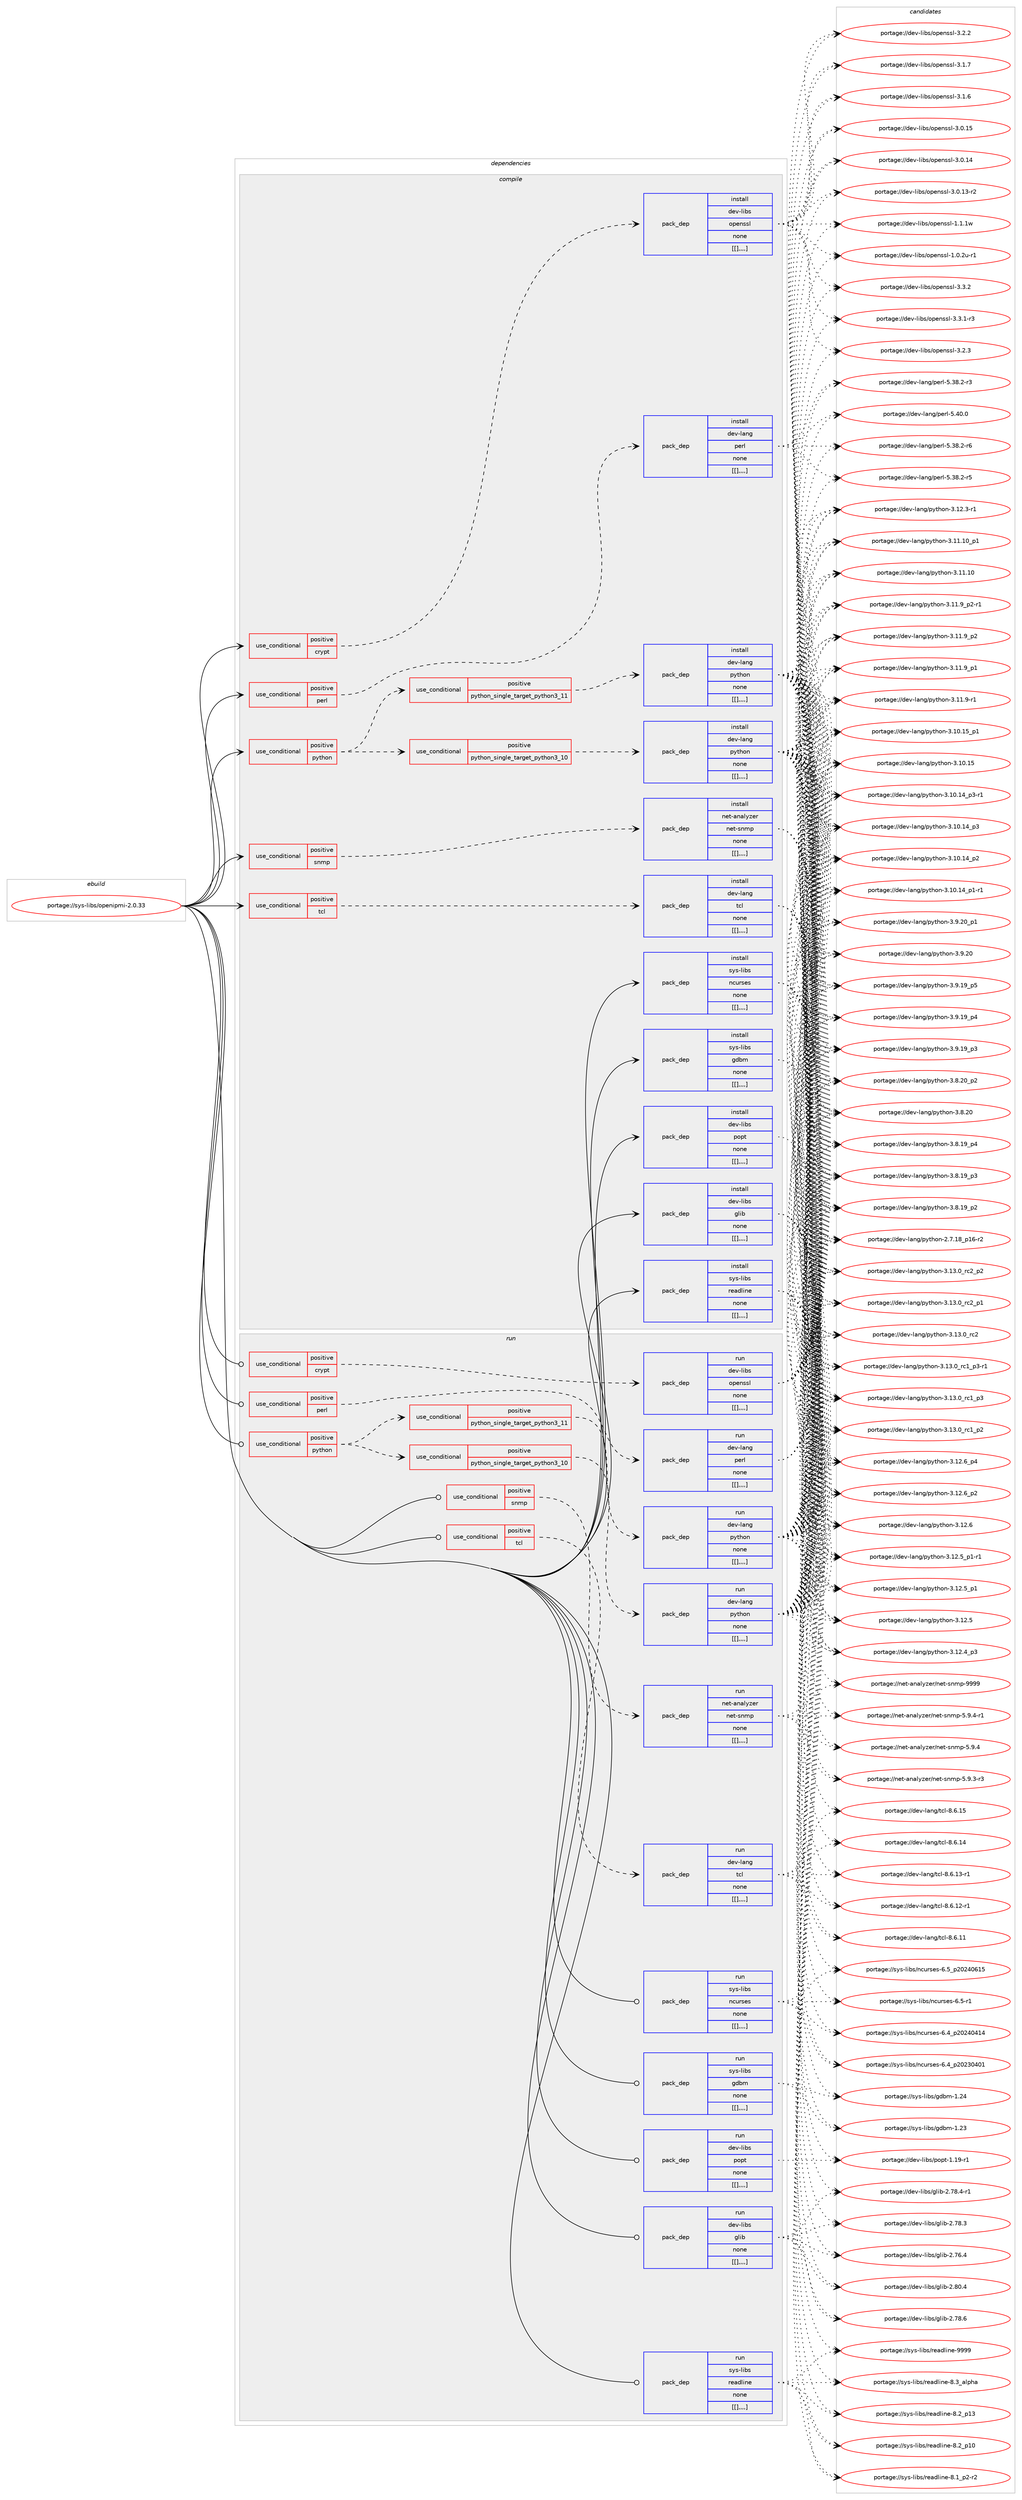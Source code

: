 digraph prolog {

# *************
# Graph options
# *************

newrank=true;
concentrate=true;
compound=true;
graph [rankdir=LR,fontname=Helvetica,fontsize=10,ranksep=1.5];#, ranksep=2.5, nodesep=0.2];
edge  [arrowhead=vee];
node  [fontname=Helvetica,fontsize=10];

# **********
# The ebuild
# **********

subgraph cluster_leftcol {
color=gray;
label=<<i>ebuild</i>>;
id [label="portage://sys-libs/openipmi-2.0.33", color=red, width=4, href="../sys-libs/openipmi-2.0.33.svg"];
}

# ****************
# The dependencies
# ****************

subgraph cluster_midcol {
color=gray;
label=<<i>dependencies</i>>;
subgraph cluster_compile {
fillcolor="#eeeeee";
style=filled;
label=<<i>compile</i>>;
subgraph cond10049 {
dependency27001 [label=<<TABLE BORDER="0" CELLBORDER="1" CELLSPACING="0" CELLPADDING="4"><TR><TD ROWSPAN="3" CELLPADDING="10">use_conditional</TD></TR><TR><TD>positive</TD></TR><TR><TD>crypt</TD></TR></TABLE>>, shape=none, color=red];
subgraph pack16874 {
dependency27002 [label=<<TABLE BORDER="0" CELLBORDER="1" CELLSPACING="0" CELLPADDING="4" WIDTH="220"><TR><TD ROWSPAN="6" CELLPADDING="30">pack_dep</TD></TR><TR><TD WIDTH="110">install</TD></TR><TR><TD>dev-libs</TD></TR><TR><TD>openssl</TD></TR><TR><TD>none</TD></TR><TR><TD>[[],,,,]</TD></TR></TABLE>>, shape=none, color=blue];
}
dependency27001:e -> dependency27002:w [weight=20,style="dashed",arrowhead="vee"];
}
id:e -> dependency27001:w [weight=20,style="solid",arrowhead="vee"];
subgraph cond10050 {
dependency27003 [label=<<TABLE BORDER="0" CELLBORDER="1" CELLSPACING="0" CELLPADDING="4"><TR><TD ROWSPAN="3" CELLPADDING="10">use_conditional</TD></TR><TR><TD>positive</TD></TR><TR><TD>perl</TD></TR></TABLE>>, shape=none, color=red];
subgraph pack16875 {
dependency27004 [label=<<TABLE BORDER="0" CELLBORDER="1" CELLSPACING="0" CELLPADDING="4" WIDTH="220"><TR><TD ROWSPAN="6" CELLPADDING="30">pack_dep</TD></TR><TR><TD WIDTH="110">install</TD></TR><TR><TD>dev-lang</TD></TR><TR><TD>perl</TD></TR><TR><TD>none</TD></TR><TR><TD>[[],,,,]</TD></TR></TABLE>>, shape=none, color=blue];
}
dependency27003:e -> dependency27004:w [weight=20,style="dashed",arrowhead="vee"];
}
id:e -> dependency27003:w [weight=20,style="solid",arrowhead="vee"];
subgraph cond10051 {
dependency27005 [label=<<TABLE BORDER="0" CELLBORDER="1" CELLSPACING="0" CELLPADDING="4"><TR><TD ROWSPAN="3" CELLPADDING="10">use_conditional</TD></TR><TR><TD>positive</TD></TR><TR><TD>python</TD></TR></TABLE>>, shape=none, color=red];
subgraph cond10052 {
dependency27006 [label=<<TABLE BORDER="0" CELLBORDER="1" CELLSPACING="0" CELLPADDING="4"><TR><TD ROWSPAN="3" CELLPADDING="10">use_conditional</TD></TR><TR><TD>positive</TD></TR><TR><TD>python_single_target_python3_10</TD></TR></TABLE>>, shape=none, color=red];
subgraph pack16876 {
dependency27007 [label=<<TABLE BORDER="0" CELLBORDER="1" CELLSPACING="0" CELLPADDING="4" WIDTH="220"><TR><TD ROWSPAN="6" CELLPADDING="30">pack_dep</TD></TR><TR><TD WIDTH="110">install</TD></TR><TR><TD>dev-lang</TD></TR><TR><TD>python</TD></TR><TR><TD>none</TD></TR><TR><TD>[[],,,,]</TD></TR></TABLE>>, shape=none, color=blue];
}
dependency27006:e -> dependency27007:w [weight=20,style="dashed",arrowhead="vee"];
}
dependency27005:e -> dependency27006:w [weight=20,style="dashed",arrowhead="vee"];
subgraph cond10053 {
dependency27008 [label=<<TABLE BORDER="0" CELLBORDER="1" CELLSPACING="0" CELLPADDING="4"><TR><TD ROWSPAN="3" CELLPADDING="10">use_conditional</TD></TR><TR><TD>positive</TD></TR><TR><TD>python_single_target_python3_11</TD></TR></TABLE>>, shape=none, color=red];
subgraph pack16877 {
dependency27009 [label=<<TABLE BORDER="0" CELLBORDER="1" CELLSPACING="0" CELLPADDING="4" WIDTH="220"><TR><TD ROWSPAN="6" CELLPADDING="30">pack_dep</TD></TR><TR><TD WIDTH="110">install</TD></TR><TR><TD>dev-lang</TD></TR><TR><TD>python</TD></TR><TR><TD>none</TD></TR><TR><TD>[[],,,,]</TD></TR></TABLE>>, shape=none, color=blue];
}
dependency27008:e -> dependency27009:w [weight=20,style="dashed",arrowhead="vee"];
}
dependency27005:e -> dependency27008:w [weight=20,style="dashed",arrowhead="vee"];
}
id:e -> dependency27005:w [weight=20,style="solid",arrowhead="vee"];
subgraph cond10054 {
dependency27010 [label=<<TABLE BORDER="0" CELLBORDER="1" CELLSPACING="0" CELLPADDING="4"><TR><TD ROWSPAN="3" CELLPADDING="10">use_conditional</TD></TR><TR><TD>positive</TD></TR><TR><TD>snmp</TD></TR></TABLE>>, shape=none, color=red];
subgraph pack16878 {
dependency27011 [label=<<TABLE BORDER="0" CELLBORDER="1" CELLSPACING="0" CELLPADDING="4" WIDTH="220"><TR><TD ROWSPAN="6" CELLPADDING="30">pack_dep</TD></TR><TR><TD WIDTH="110">install</TD></TR><TR><TD>net-analyzer</TD></TR><TR><TD>net-snmp</TD></TR><TR><TD>none</TD></TR><TR><TD>[[],,,,]</TD></TR></TABLE>>, shape=none, color=blue];
}
dependency27010:e -> dependency27011:w [weight=20,style="dashed",arrowhead="vee"];
}
id:e -> dependency27010:w [weight=20,style="solid",arrowhead="vee"];
subgraph cond10055 {
dependency27012 [label=<<TABLE BORDER="0" CELLBORDER="1" CELLSPACING="0" CELLPADDING="4"><TR><TD ROWSPAN="3" CELLPADDING="10">use_conditional</TD></TR><TR><TD>positive</TD></TR><TR><TD>tcl</TD></TR></TABLE>>, shape=none, color=red];
subgraph pack16879 {
dependency27013 [label=<<TABLE BORDER="0" CELLBORDER="1" CELLSPACING="0" CELLPADDING="4" WIDTH="220"><TR><TD ROWSPAN="6" CELLPADDING="30">pack_dep</TD></TR><TR><TD WIDTH="110">install</TD></TR><TR><TD>dev-lang</TD></TR><TR><TD>tcl</TD></TR><TR><TD>none</TD></TR><TR><TD>[[],,,,]</TD></TR></TABLE>>, shape=none, color=blue];
}
dependency27012:e -> dependency27013:w [weight=20,style="dashed",arrowhead="vee"];
}
id:e -> dependency27012:w [weight=20,style="solid",arrowhead="vee"];
subgraph pack16880 {
dependency27014 [label=<<TABLE BORDER="0" CELLBORDER="1" CELLSPACING="0" CELLPADDING="4" WIDTH="220"><TR><TD ROWSPAN="6" CELLPADDING="30">pack_dep</TD></TR><TR><TD WIDTH="110">install</TD></TR><TR><TD>dev-libs</TD></TR><TR><TD>glib</TD></TR><TR><TD>none</TD></TR><TR><TD>[[],,,,]</TD></TR></TABLE>>, shape=none, color=blue];
}
id:e -> dependency27014:w [weight=20,style="solid",arrowhead="vee"];
subgraph pack16881 {
dependency27015 [label=<<TABLE BORDER="0" CELLBORDER="1" CELLSPACING="0" CELLPADDING="4" WIDTH="220"><TR><TD ROWSPAN="6" CELLPADDING="30">pack_dep</TD></TR><TR><TD WIDTH="110">install</TD></TR><TR><TD>dev-libs</TD></TR><TR><TD>popt</TD></TR><TR><TD>none</TD></TR><TR><TD>[[],,,,]</TD></TR></TABLE>>, shape=none, color=blue];
}
id:e -> dependency27015:w [weight=20,style="solid",arrowhead="vee"];
subgraph pack16882 {
dependency27016 [label=<<TABLE BORDER="0" CELLBORDER="1" CELLSPACING="0" CELLPADDING="4" WIDTH="220"><TR><TD ROWSPAN="6" CELLPADDING="30">pack_dep</TD></TR><TR><TD WIDTH="110">install</TD></TR><TR><TD>sys-libs</TD></TR><TR><TD>gdbm</TD></TR><TR><TD>none</TD></TR><TR><TD>[[],,,,]</TD></TR></TABLE>>, shape=none, color=blue];
}
id:e -> dependency27016:w [weight=20,style="solid",arrowhead="vee"];
subgraph pack16883 {
dependency27017 [label=<<TABLE BORDER="0" CELLBORDER="1" CELLSPACING="0" CELLPADDING="4" WIDTH="220"><TR><TD ROWSPAN="6" CELLPADDING="30">pack_dep</TD></TR><TR><TD WIDTH="110">install</TD></TR><TR><TD>sys-libs</TD></TR><TR><TD>ncurses</TD></TR><TR><TD>none</TD></TR><TR><TD>[[],,,,]</TD></TR></TABLE>>, shape=none, color=blue];
}
id:e -> dependency27017:w [weight=20,style="solid",arrowhead="vee"];
subgraph pack16884 {
dependency27018 [label=<<TABLE BORDER="0" CELLBORDER="1" CELLSPACING="0" CELLPADDING="4" WIDTH="220"><TR><TD ROWSPAN="6" CELLPADDING="30">pack_dep</TD></TR><TR><TD WIDTH="110">install</TD></TR><TR><TD>sys-libs</TD></TR><TR><TD>readline</TD></TR><TR><TD>none</TD></TR><TR><TD>[[],,,,]</TD></TR></TABLE>>, shape=none, color=blue];
}
id:e -> dependency27018:w [weight=20,style="solid",arrowhead="vee"];
}
subgraph cluster_compileandrun {
fillcolor="#eeeeee";
style=filled;
label=<<i>compile and run</i>>;
}
subgraph cluster_run {
fillcolor="#eeeeee";
style=filled;
label=<<i>run</i>>;
subgraph cond10056 {
dependency27019 [label=<<TABLE BORDER="0" CELLBORDER="1" CELLSPACING="0" CELLPADDING="4"><TR><TD ROWSPAN="3" CELLPADDING="10">use_conditional</TD></TR><TR><TD>positive</TD></TR><TR><TD>crypt</TD></TR></TABLE>>, shape=none, color=red];
subgraph pack16885 {
dependency27020 [label=<<TABLE BORDER="0" CELLBORDER="1" CELLSPACING="0" CELLPADDING="4" WIDTH="220"><TR><TD ROWSPAN="6" CELLPADDING="30">pack_dep</TD></TR><TR><TD WIDTH="110">run</TD></TR><TR><TD>dev-libs</TD></TR><TR><TD>openssl</TD></TR><TR><TD>none</TD></TR><TR><TD>[[],,,,]</TD></TR></TABLE>>, shape=none, color=blue];
}
dependency27019:e -> dependency27020:w [weight=20,style="dashed",arrowhead="vee"];
}
id:e -> dependency27019:w [weight=20,style="solid",arrowhead="odot"];
subgraph cond10057 {
dependency27021 [label=<<TABLE BORDER="0" CELLBORDER="1" CELLSPACING="0" CELLPADDING="4"><TR><TD ROWSPAN="3" CELLPADDING="10">use_conditional</TD></TR><TR><TD>positive</TD></TR><TR><TD>perl</TD></TR></TABLE>>, shape=none, color=red];
subgraph pack16886 {
dependency27022 [label=<<TABLE BORDER="0" CELLBORDER="1" CELLSPACING="0" CELLPADDING="4" WIDTH="220"><TR><TD ROWSPAN="6" CELLPADDING="30">pack_dep</TD></TR><TR><TD WIDTH="110">run</TD></TR><TR><TD>dev-lang</TD></TR><TR><TD>perl</TD></TR><TR><TD>none</TD></TR><TR><TD>[[],,,,]</TD></TR></TABLE>>, shape=none, color=blue];
}
dependency27021:e -> dependency27022:w [weight=20,style="dashed",arrowhead="vee"];
}
id:e -> dependency27021:w [weight=20,style="solid",arrowhead="odot"];
subgraph cond10058 {
dependency27023 [label=<<TABLE BORDER="0" CELLBORDER="1" CELLSPACING="0" CELLPADDING="4"><TR><TD ROWSPAN="3" CELLPADDING="10">use_conditional</TD></TR><TR><TD>positive</TD></TR><TR><TD>python</TD></TR></TABLE>>, shape=none, color=red];
subgraph cond10059 {
dependency27024 [label=<<TABLE BORDER="0" CELLBORDER="1" CELLSPACING="0" CELLPADDING="4"><TR><TD ROWSPAN="3" CELLPADDING="10">use_conditional</TD></TR><TR><TD>positive</TD></TR><TR><TD>python_single_target_python3_10</TD></TR></TABLE>>, shape=none, color=red];
subgraph pack16887 {
dependency27025 [label=<<TABLE BORDER="0" CELLBORDER="1" CELLSPACING="0" CELLPADDING="4" WIDTH="220"><TR><TD ROWSPAN="6" CELLPADDING="30">pack_dep</TD></TR><TR><TD WIDTH="110">run</TD></TR><TR><TD>dev-lang</TD></TR><TR><TD>python</TD></TR><TR><TD>none</TD></TR><TR><TD>[[],,,,]</TD></TR></TABLE>>, shape=none, color=blue];
}
dependency27024:e -> dependency27025:w [weight=20,style="dashed",arrowhead="vee"];
}
dependency27023:e -> dependency27024:w [weight=20,style="dashed",arrowhead="vee"];
subgraph cond10060 {
dependency27026 [label=<<TABLE BORDER="0" CELLBORDER="1" CELLSPACING="0" CELLPADDING="4"><TR><TD ROWSPAN="3" CELLPADDING="10">use_conditional</TD></TR><TR><TD>positive</TD></TR><TR><TD>python_single_target_python3_11</TD></TR></TABLE>>, shape=none, color=red];
subgraph pack16888 {
dependency27027 [label=<<TABLE BORDER="0" CELLBORDER="1" CELLSPACING="0" CELLPADDING="4" WIDTH="220"><TR><TD ROWSPAN="6" CELLPADDING="30">pack_dep</TD></TR><TR><TD WIDTH="110">run</TD></TR><TR><TD>dev-lang</TD></TR><TR><TD>python</TD></TR><TR><TD>none</TD></TR><TR><TD>[[],,,,]</TD></TR></TABLE>>, shape=none, color=blue];
}
dependency27026:e -> dependency27027:w [weight=20,style="dashed",arrowhead="vee"];
}
dependency27023:e -> dependency27026:w [weight=20,style="dashed",arrowhead="vee"];
}
id:e -> dependency27023:w [weight=20,style="solid",arrowhead="odot"];
subgraph cond10061 {
dependency27028 [label=<<TABLE BORDER="0" CELLBORDER="1" CELLSPACING="0" CELLPADDING="4"><TR><TD ROWSPAN="3" CELLPADDING="10">use_conditional</TD></TR><TR><TD>positive</TD></TR><TR><TD>snmp</TD></TR></TABLE>>, shape=none, color=red];
subgraph pack16889 {
dependency27029 [label=<<TABLE BORDER="0" CELLBORDER="1" CELLSPACING="0" CELLPADDING="4" WIDTH="220"><TR><TD ROWSPAN="6" CELLPADDING="30">pack_dep</TD></TR><TR><TD WIDTH="110">run</TD></TR><TR><TD>net-analyzer</TD></TR><TR><TD>net-snmp</TD></TR><TR><TD>none</TD></TR><TR><TD>[[],,,,]</TD></TR></TABLE>>, shape=none, color=blue];
}
dependency27028:e -> dependency27029:w [weight=20,style="dashed",arrowhead="vee"];
}
id:e -> dependency27028:w [weight=20,style="solid",arrowhead="odot"];
subgraph cond10062 {
dependency27030 [label=<<TABLE BORDER="0" CELLBORDER="1" CELLSPACING="0" CELLPADDING="4"><TR><TD ROWSPAN="3" CELLPADDING="10">use_conditional</TD></TR><TR><TD>positive</TD></TR><TR><TD>tcl</TD></TR></TABLE>>, shape=none, color=red];
subgraph pack16890 {
dependency27031 [label=<<TABLE BORDER="0" CELLBORDER="1" CELLSPACING="0" CELLPADDING="4" WIDTH="220"><TR><TD ROWSPAN="6" CELLPADDING="30">pack_dep</TD></TR><TR><TD WIDTH="110">run</TD></TR><TR><TD>dev-lang</TD></TR><TR><TD>tcl</TD></TR><TR><TD>none</TD></TR><TR><TD>[[],,,,]</TD></TR></TABLE>>, shape=none, color=blue];
}
dependency27030:e -> dependency27031:w [weight=20,style="dashed",arrowhead="vee"];
}
id:e -> dependency27030:w [weight=20,style="solid",arrowhead="odot"];
subgraph pack16891 {
dependency27032 [label=<<TABLE BORDER="0" CELLBORDER="1" CELLSPACING="0" CELLPADDING="4" WIDTH="220"><TR><TD ROWSPAN="6" CELLPADDING="30">pack_dep</TD></TR><TR><TD WIDTH="110">run</TD></TR><TR><TD>dev-libs</TD></TR><TR><TD>glib</TD></TR><TR><TD>none</TD></TR><TR><TD>[[],,,,]</TD></TR></TABLE>>, shape=none, color=blue];
}
id:e -> dependency27032:w [weight=20,style="solid",arrowhead="odot"];
subgraph pack16892 {
dependency27033 [label=<<TABLE BORDER="0" CELLBORDER="1" CELLSPACING="0" CELLPADDING="4" WIDTH="220"><TR><TD ROWSPAN="6" CELLPADDING="30">pack_dep</TD></TR><TR><TD WIDTH="110">run</TD></TR><TR><TD>dev-libs</TD></TR><TR><TD>popt</TD></TR><TR><TD>none</TD></TR><TR><TD>[[],,,,]</TD></TR></TABLE>>, shape=none, color=blue];
}
id:e -> dependency27033:w [weight=20,style="solid",arrowhead="odot"];
subgraph pack16893 {
dependency27034 [label=<<TABLE BORDER="0" CELLBORDER="1" CELLSPACING="0" CELLPADDING="4" WIDTH="220"><TR><TD ROWSPAN="6" CELLPADDING="30">pack_dep</TD></TR><TR><TD WIDTH="110">run</TD></TR><TR><TD>sys-libs</TD></TR><TR><TD>gdbm</TD></TR><TR><TD>none</TD></TR><TR><TD>[[],,,,]</TD></TR></TABLE>>, shape=none, color=blue];
}
id:e -> dependency27034:w [weight=20,style="solid",arrowhead="odot"];
subgraph pack16894 {
dependency27035 [label=<<TABLE BORDER="0" CELLBORDER="1" CELLSPACING="0" CELLPADDING="4" WIDTH="220"><TR><TD ROWSPAN="6" CELLPADDING="30">pack_dep</TD></TR><TR><TD WIDTH="110">run</TD></TR><TR><TD>sys-libs</TD></TR><TR><TD>ncurses</TD></TR><TR><TD>none</TD></TR><TR><TD>[[],,,,]</TD></TR></TABLE>>, shape=none, color=blue];
}
id:e -> dependency27035:w [weight=20,style="solid",arrowhead="odot"];
subgraph pack16895 {
dependency27036 [label=<<TABLE BORDER="0" CELLBORDER="1" CELLSPACING="0" CELLPADDING="4" WIDTH="220"><TR><TD ROWSPAN="6" CELLPADDING="30">pack_dep</TD></TR><TR><TD WIDTH="110">run</TD></TR><TR><TD>sys-libs</TD></TR><TR><TD>readline</TD></TR><TR><TD>none</TD></TR><TR><TD>[[],,,,]</TD></TR></TABLE>>, shape=none, color=blue];
}
id:e -> dependency27036:w [weight=20,style="solid",arrowhead="odot"];
}
}

# **************
# The candidates
# **************

subgraph cluster_choices {
rank=same;
color=gray;
label=<<i>candidates</i>>;

subgraph choice16874 {
color=black;
nodesep=1;
choice100101118451081059811547111112101110115115108455146514650 [label="portage://dev-libs/openssl-3.3.2", color=red, width=4,href="../dev-libs/openssl-3.3.2.svg"];
choice1001011184510810598115471111121011101151151084551465146494511451 [label="portage://dev-libs/openssl-3.3.1-r3", color=red, width=4,href="../dev-libs/openssl-3.3.1-r3.svg"];
choice100101118451081059811547111112101110115115108455146504651 [label="portage://dev-libs/openssl-3.2.3", color=red, width=4,href="../dev-libs/openssl-3.2.3.svg"];
choice100101118451081059811547111112101110115115108455146504650 [label="portage://dev-libs/openssl-3.2.2", color=red, width=4,href="../dev-libs/openssl-3.2.2.svg"];
choice100101118451081059811547111112101110115115108455146494655 [label="portage://dev-libs/openssl-3.1.7", color=red, width=4,href="../dev-libs/openssl-3.1.7.svg"];
choice100101118451081059811547111112101110115115108455146494654 [label="portage://dev-libs/openssl-3.1.6", color=red, width=4,href="../dev-libs/openssl-3.1.6.svg"];
choice10010111845108105981154711111210111011511510845514648464953 [label="portage://dev-libs/openssl-3.0.15", color=red, width=4,href="../dev-libs/openssl-3.0.15.svg"];
choice10010111845108105981154711111210111011511510845514648464952 [label="portage://dev-libs/openssl-3.0.14", color=red, width=4,href="../dev-libs/openssl-3.0.14.svg"];
choice100101118451081059811547111112101110115115108455146484649514511450 [label="portage://dev-libs/openssl-3.0.13-r2", color=red, width=4,href="../dev-libs/openssl-3.0.13-r2.svg"];
choice100101118451081059811547111112101110115115108454946494649119 [label="portage://dev-libs/openssl-1.1.1w", color=red, width=4,href="../dev-libs/openssl-1.1.1w.svg"];
choice1001011184510810598115471111121011101151151084549464846501174511449 [label="portage://dev-libs/openssl-1.0.2u-r1", color=red, width=4,href="../dev-libs/openssl-1.0.2u-r1.svg"];
dependency27002:e -> choice100101118451081059811547111112101110115115108455146514650:w [style=dotted,weight="100"];
dependency27002:e -> choice1001011184510810598115471111121011101151151084551465146494511451:w [style=dotted,weight="100"];
dependency27002:e -> choice100101118451081059811547111112101110115115108455146504651:w [style=dotted,weight="100"];
dependency27002:e -> choice100101118451081059811547111112101110115115108455146504650:w [style=dotted,weight="100"];
dependency27002:e -> choice100101118451081059811547111112101110115115108455146494655:w [style=dotted,weight="100"];
dependency27002:e -> choice100101118451081059811547111112101110115115108455146494654:w [style=dotted,weight="100"];
dependency27002:e -> choice10010111845108105981154711111210111011511510845514648464953:w [style=dotted,weight="100"];
dependency27002:e -> choice10010111845108105981154711111210111011511510845514648464952:w [style=dotted,weight="100"];
dependency27002:e -> choice100101118451081059811547111112101110115115108455146484649514511450:w [style=dotted,weight="100"];
dependency27002:e -> choice100101118451081059811547111112101110115115108454946494649119:w [style=dotted,weight="100"];
dependency27002:e -> choice1001011184510810598115471111121011101151151084549464846501174511449:w [style=dotted,weight="100"];
}
subgraph choice16875 {
color=black;
nodesep=1;
choice10010111845108971101034711210111410845534652484648 [label="portage://dev-lang/perl-5.40.0", color=red, width=4,href="../dev-lang/perl-5.40.0.svg"];
choice100101118451089711010347112101114108455346515646504511454 [label="portage://dev-lang/perl-5.38.2-r6", color=red, width=4,href="../dev-lang/perl-5.38.2-r6.svg"];
choice100101118451089711010347112101114108455346515646504511453 [label="portage://dev-lang/perl-5.38.2-r5", color=red, width=4,href="../dev-lang/perl-5.38.2-r5.svg"];
choice100101118451089711010347112101114108455346515646504511451 [label="portage://dev-lang/perl-5.38.2-r3", color=red, width=4,href="../dev-lang/perl-5.38.2-r3.svg"];
dependency27004:e -> choice10010111845108971101034711210111410845534652484648:w [style=dotted,weight="100"];
dependency27004:e -> choice100101118451089711010347112101114108455346515646504511454:w [style=dotted,weight="100"];
dependency27004:e -> choice100101118451089711010347112101114108455346515646504511453:w [style=dotted,weight="100"];
dependency27004:e -> choice100101118451089711010347112101114108455346515646504511451:w [style=dotted,weight="100"];
}
subgraph choice16876 {
color=black;
nodesep=1;
choice100101118451089711010347112121116104111110455146495146489511499509511250 [label="portage://dev-lang/python-3.13.0_rc2_p2", color=red, width=4,href="../dev-lang/python-3.13.0_rc2_p2.svg"];
choice100101118451089711010347112121116104111110455146495146489511499509511249 [label="portage://dev-lang/python-3.13.0_rc2_p1", color=red, width=4,href="../dev-lang/python-3.13.0_rc2_p1.svg"];
choice10010111845108971101034711212111610411111045514649514648951149950 [label="portage://dev-lang/python-3.13.0_rc2", color=red, width=4,href="../dev-lang/python-3.13.0_rc2.svg"];
choice1001011184510897110103471121211161041111104551464951464895114994995112514511449 [label="portage://dev-lang/python-3.13.0_rc1_p3-r1", color=red, width=4,href="../dev-lang/python-3.13.0_rc1_p3-r1.svg"];
choice100101118451089711010347112121116104111110455146495146489511499499511251 [label="portage://dev-lang/python-3.13.0_rc1_p3", color=red, width=4,href="../dev-lang/python-3.13.0_rc1_p3.svg"];
choice100101118451089711010347112121116104111110455146495146489511499499511250 [label="portage://dev-lang/python-3.13.0_rc1_p2", color=red, width=4,href="../dev-lang/python-3.13.0_rc1_p2.svg"];
choice100101118451089711010347112121116104111110455146495046549511252 [label="portage://dev-lang/python-3.12.6_p4", color=red, width=4,href="../dev-lang/python-3.12.6_p4.svg"];
choice100101118451089711010347112121116104111110455146495046549511250 [label="portage://dev-lang/python-3.12.6_p2", color=red, width=4,href="../dev-lang/python-3.12.6_p2.svg"];
choice10010111845108971101034711212111610411111045514649504654 [label="portage://dev-lang/python-3.12.6", color=red, width=4,href="../dev-lang/python-3.12.6.svg"];
choice1001011184510897110103471121211161041111104551464950465395112494511449 [label="portage://dev-lang/python-3.12.5_p1-r1", color=red, width=4,href="../dev-lang/python-3.12.5_p1-r1.svg"];
choice100101118451089711010347112121116104111110455146495046539511249 [label="portage://dev-lang/python-3.12.5_p1", color=red, width=4,href="../dev-lang/python-3.12.5_p1.svg"];
choice10010111845108971101034711212111610411111045514649504653 [label="portage://dev-lang/python-3.12.5", color=red, width=4,href="../dev-lang/python-3.12.5.svg"];
choice100101118451089711010347112121116104111110455146495046529511251 [label="portage://dev-lang/python-3.12.4_p3", color=red, width=4,href="../dev-lang/python-3.12.4_p3.svg"];
choice100101118451089711010347112121116104111110455146495046514511449 [label="portage://dev-lang/python-3.12.3-r1", color=red, width=4,href="../dev-lang/python-3.12.3-r1.svg"];
choice10010111845108971101034711212111610411111045514649494649489511249 [label="portage://dev-lang/python-3.11.10_p1", color=red, width=4,href="../dev-lang/python-3.11.10_p1.svg"];
choice1001011184510897110103471121211161041111104551464949464948 [label="portage://dev-lang/python-3.11.10", color=red, width=4,href="../dev-lang/python-3.11.10.svg"];
choice1001011184510897110103471121211161041111104551464949465795112504511449 [label="portage://dev-lang/python-3.11.9_p2-r1", color=red, width=4,href="../dev-lang/python-3.11.9_p2-r1.svg"];
choice100101118451089711010347112121116104111110455146494946579511250 [label="portage://dev-lang/python-3.11.9_p2", color=red, width=4,href="../dev-lang/python-3.11.9_p2.svg"];
choice100101118451089711010347112121116104111110455146494946579511249 [label="portage://dev-lang/python-3.11.9_p1", color=red, width=4,href="../dev-lang/python-3.11.9_p1.svg"];
choice100101118451089711010347112121116104111110455146494946574511449 [label="portage://dev-lang/python-3.11.9-r1", color=red, width=4,href="../dev-lang/python-3.11.9-r1.svg"];
choice10010111845108971101034711212111610411111045514649484649539511249 [label="portage://dev-lang/python-3.10.15_p1", color=red, width=4,href="../dev-lang/python-3.10.15_p1.svg"];
choice1001011184510897110103471121211161041111104551464948464953 [label="portage://dev-lang/python-3.10.15", color=red, width=4,href="../dev-lang/python-3.10.15.svg"];
choice100101118451089711010347112121116104111110455146494846495295112514511449 [label="portage://dev-lang/python-3.10.14_p3-r1", color=red, width=4,href="../dev-lang/python-3.10.14_p3-r1.svg"];
choice10010111845108971101034711212111610411111045514649484649529511251 [label="portage://dev-lang/python-3.10.14_p3", color=red, width=4,href="../dev-lang/python-3.10.14_p3.svg"];
choice10010111845108971101034711212111610411111045514649484649529511250 [label="portage://dev-lang/python-3.10.14_p2", color=red, width=4,href="../dev-lang/python-3.10.14_p2.svg"];
choice100101118451089711010347112121116104111110455146494846495295112494511449 [label="portage://dev-lang/python-3.10.14_p1-r1", color=red, width=4,href="../dev-lang/python-3.10.14_p1-r1.svg"];
choice100101118451089711010347112121116104111110455146574650489511249 [label="portage://dev-lang/python-3.9.20_p1", color=red, width=4,href="../dev-lang/python-3.9.20_p1.svg"];
choice10010111845108971101034711212111610411111045514657465048 [label="portage://dev-lang/python-3.9.20", color=red, width=4,href="../dev-lang/python-3.9.20.svg"];
choice100101118451089711010347112121116104111110455146574649579511253 [label="portage://dev-lang/python-3.9.19_p5", color=red, width=4,href="../dev-lang/python-3.9.19_p5.svg"];
choice100101118451089711010347112121116104111110455146574649579511252 [label="portage://dev-lang/python-3.9.19_p4", color=red, width=4,href="../dev-lang/python-3.9.19_p4.svg"];
choice100101118451089711010347112121116104111110455146574649579511251 [label="portage://dev-lang/python-3.9.19_p3", color=red, width=4,href="../dev-lang/python-3.9.19_p3.svg"];
choice100101118451089711010347112121116104111110455146564650489511250 [label="portage://dev-lang/python-3.8.20_p2", color=red, width=4,href="../dev-lang/python-3.8.20_p2.svg"];
choice10010111845108971101034711212111610411111045514656465048 [label="portage://dev-lang/python-3.8.20", color=red, width=4,href="../dev-lang/python-3.8.20.svg"];
choice100101118451089711010347112121116104111110455146564649579511252 [label="portage://dev-lang/python-3.8.19_p4", color=red, width=4,href="../dev-lang/python-3.8.19_p4.svg"];
choice100101118451089711010347112121116104111110455146564649579511251 [label="portage://dev-lang/python-3.8.19_p3", color=red, width=4,href="../dev-lang/python-3.8.19_p3.svg"];
choice100101118451089711010347112121116104111110455146564649579511250 [label="portage://dev-lang/python-3.8.19_p2", color=red, width=4,href="../dev-lang/python-3.8.19_p2.svg"];
choice100101118451089711010347112121116104111110455046554649569511249544511450 [label="portage://dev-lang/python-2.7.18_p16-r2", color=red, width=4,href="../dev-lang/python-2.7.18_p16-r2.svg"];
dependency27007:e -> choice100101118451089711010347112121116104111110455146495146489511499509511250:w [style=dotted,weight="100"];
dependency27007:e -> choice100101118451089711010347112121116104111110455146495146489511499509511249:w [style=dotted,weight="100"];
dependency27007:e -> choice10010111845108971101034711212111610411111045514649514648951149950:w [style=dotted,weight="100"];
dependency27007:e -> choice1001011184510897110103471121211161041111104551464951464895114994995112514511449:w [style=dotted,weight="100"];
dependency27007:e -> choice100101118451089711010347112121116104111110455146495146489511499499511251:w [style=dotted,weight="100"];
dependency27007:e -> choice100101118451089711010347112121116104111110455146495146489511499499511250:w [style=dotted,weight="100"];
dependency27007:e -> choice100101118451089711010347112121116104111110455146495046549511252:w [style=dotted,weight="100"];
dependency27007:e -> choice100101118451089711010347112121116104111110455146495046549511250:w [style=dotted,weight="100"];
dependency27007:e -> choice10010111845108971101034711212111610411111045514649504654:w [style=dotted,weight="100"];
dependency27007:e -> choice1001011184510897110103471121211161041111104551464950465395112494511449:w [style=dotted,weight="100"];
dependency27007:e -> choice100101118451089711010347112121116104111110455146495046539511249:w [style=dotted,weight="100"];
dependency27007:e -> choice10010111845108971101034711212111610411111045514649504653:w [style=dotted,weight="100"];
dependency27007:e -> choice100101118451089711010347112121116104111110455146495046529511251:w [style=dotted,weight="100"];
dependency27007:e -> choice100101118451089711010347112121116104111110455146495046514511449:w [style=dotted,weight="100"];
dependency27007:e -> choice10010111845108971101034711212111610411111045514649494649489511249:w [style=dotted,weight="100"];
dependency27007:e -> choice1001011184510897110103471121211161041111104551464949464948:w [style=dotted,weight="100"];
dependency27007:e -> choice1001011184510897110103471121211161041111104551464949465795112504511449:w [style=dotted,weight="100"];
dependency27007:e -> choice100101118451089711010347112121116104111110455146494946579511250:w [style=dotted,weight="100"];
dependency27007:e -> choice100101118451089711010347112121116104111110455146494946579511249:w [style=dotted,weight="100"];
dependency27007:e -> choice100101118451089711010347112121116104111110455146494946574511449:w [style=dotted,weight="100"];
dependency27007:e -> choice10010111845108971101034711212111610411111045514649484649539511249:w [style=dotted,weight="100"];
dependency27007:e -> choice1001011184510897110103471121211161041111104551464948464953:w [style=dotted,weight="100"];
dependency27007:e -> choice100101118451089711010347112121116104111110455146494846495295112514511449:w [style=dotted,weight="100"];
dependency27007:e -> choice10010111845108971101034711212111610411111045514649484649529511251:w [style=dotted,weight="100"];
dependency27007:e -> choice10010111845108971101034711212111610411111045514649484649529511250:w [style=dotted,weight="100"];
dependency27007:e -> choice100101118451089711010347112121116104111110455146494846495295112494511449:w [style=dotted,weight="100"];
dependency27007:e -> choice100101118451089711010347112121116104111110455146574650489511249:w [style=dotted,weight="100"];
dependency27007:e -> choice10010111845108971101034711212111610411111045514657465048:w [style=dotted,weight="100"];
dependency27007:e -> choice100101118451089711010347112121116104111110455146574649579511253:w [style=dotted,weight="100"];
dependency27007:e -> choice100101118451089711010347112121116104111110455146574649579511252:w [style=dotted,weight="100"];
dependency27007:e -> choice100101118451089711010347112121116104111110455146574649579511251:w [style=dotted,weight="100"];
dependency27007:e -> choice100101118451089711010347112121116104111110455146564650489511250:w [style=dotted,weight="100"];
dependency27007:e -> choice10010111845108971101034711212111610411111045514656465048:w [style=dotted,weight="100"];
dependency27007:e -> choice100101118451089711010347112121116104111110455146564649579511252:w [style=dotted,weight="100"];
dependency27007:e -> choice100101118451089711010347112121116104111110455146564649579511251:w [style=dotted,weight="100"];
dependency27007:e -> choice100101118451089711010347112121116104111110455146564649579511250:w [style=dotted,weight="100"];
dependency27007:e -> choice100101118451089711010347112121116104111110455046554649569511249544511450:w [style=dotted,weight="100"];
}
subgraph choice16877 {
color=black;
nodesep=1;
choice100101118451089711010347112121116104111110455146495146489511499509511250 [label="portage://dev-lang/python-3.13.0_rc2_p2", color=red, width=4,href="../dev-lang/python-3.13.0_rc2_p2.svg"];
choice100101118451089711010347112121116104111110455146495146489511499509511249 [label="portage://dev-lang/python-3.13.0_rc2_p1", color=red, width=4,href="../dev-lang/python-3.13.0_rc2_p1.svg"];
choice10010111845108971101034711212111610411111045514649514648951149950 [label="portage://dev-lang/python-3.13.0_rc2", color=red, width=4,href="../dev-lang/python-3.13.0_rc2.svg"];
choice1001011184510897110103471121211161041111104551464951464895114994995112514511449 [label="portage://dev-lang/python-3.13.0_rc1_p3-r1", color=red, width=4,href="../dev-lang/python-3.13.0_rc1_p3-r1.svg"];
choice100101118451089711010347112121116104111110455146495146489511499499511251 [label="portage://dev-lang/python-3.13.0_rc1_p3", color=red, width=4,href="../dev-lang/python-3.13.0_rc1_p3.svg"];
choice100101118451089711010347112121116104111110455146495146489511499499511250 [label="portage://dev-lang/python-3.13.0_rc1_p2", color=red, width=4,href="../dev-lang/python-3.13.0_rc1_p2.svg"];
choice100101118451089711010347112121116104111110455146495046549511252 [label="portage://dev-lang/python-3.12.6_p4", color=red, width=4,href="../dev-lang/python-3.12.6_p4.svg"];
choice100101118451089711010347112121116104111110455146495046549511250 [label="portage://dev-lang/python-3.12.6_p2", color=red, width=4,href="../dev-lang/python-3.12.6_p2.svg"];
choice10010111845108971101034711212111610411111045514649504654 [label="portage://dev-lang/python-3.12.6", color=red, width=4,href="../dev-lang/python-3.12.6.svg"];
choice1001011184510897110103471121211161041111104551464950465395112494511449 [label="portage://dev-lang/python-3.12.5_p1-r1", color=red, width=4,href="../dev-lang/python-3.12.5_p1-r1.svg"];
choice100101118451089711010347112121116104111110455146495046539511249 [label="portage://dev-lang/python-3.12.5_p1", color=red, width=4,href="../dev-lang/python-3.12.5_p1.svg"];
choice10010111845108971101034711212111610411111045514649504653 [label="portage://dev-lang/python-3.12.5", color=red, width=4,href="../dev-lang/python-3.12.5.svg"];
choice100101118451089711010347112121116104111110455146495046529511251 [label="portage://dev-lang/python-3.12.4_p3", color=red, width=4,href="../dev-lang/python-3.12.4_p3.svg"];
choice100101118451089711010347112121116104111110455146495046514511449 [label="portage://dev-lang/python-3.12.3-r1", color=red, width=4,href="../dev-lang/python-3.12.3-r1.svg"];
choice10010111845108971101034711212111610411111045514649494649489511249 [label="portage://dev-lang/python-3.11.10_p1", color=red, width=4,href="../dev-lang/python-3.11.10_p1.svg"];
choice1001011184510897110103471121211161041111104551464949464948 [label="portage://dev-lang/python-3.11.10", color=red, width=4,href="../dev-lang/python-3.11.10.svg"];
choice1001011184510897110103471121211161041111104551464949465795112504511449 [label="portage://dev-lang/python-3.11.9_p2-r1", color=red, width=4,href="../dev-lang/python-3.11.9_p2-r1.svg"];
choice100101118451089711010347112121116104111110455146494946579511250 [label="portage://dev-lang/python-3.11.9_p2", color=red, width=4,href="../dev-lang/python-3.11.9_p2.svg"];
choice100101118451089711010347112121116104111110455146494946579511249 [label="portage://dev-lang/python-3.11.9_p1", color=red, width=4,href="../dev-lang/python-3.11.9_p1.svg"];
choice100101118451089711010347112121116104111110455146494946574511449 [label="portage://dev-lang/python-3.11.9-r1", color=red, width=4,href="../dev-lang/python-3.11.9-r1.svg"];
choice10010111845108971101034711212111610411111045514649484649539511249 [label="portage://dev-lang/python-3.10.15_p1", color=red, width=4,href="../dev-lang/python-3.10.15_p1.svg"];
choice1001011184510897110103471121211161041111104551464948464953 [label="portage://dev-lang/python-3.10.15", color=red, width=4,href="../dev-lang/python-3.10.15.svg"];
choice100101118451089711010347112121116104111110455146494846495295112514511449 [label="portage://dev-lang/python-3.10.14_p3-r1", color=red, width=4,href="../dev-lang/python-3.10.14_p3-r1.svg"];
choice10010111845108971101034711212111610411111045514649484649529511251 [label="portage://dev-lang/python-3.10.14_p3", color=red, width=4,href="../dev-lang/python-3.10.14_p3.svg"];
choice10010111845108971101034711212111610411111045514649484649529511250 [label="portage://dev-lang/python-3.10.14_p2", color=red, width=4,href="../dev-lang/python-3.10.14_p2.svg"];
choice100101118451089711010347112121116104111110455146494846495295112494511449 [label="portage://dev-lang/python-3.10.14_p1-r1", color=red, width=4,href="../dev-lang/python-3.10.14_p1-r1.svg"];
choice100101118451089711010347112121116104111110455146574650489511249 [label="portage://dev-lang/python-3.9.20_p1", color=red, width=4,href="../dev-lang/python-3.9.20_p1.svg"];
choice10010111845108971101034711212111610411111045514657465048 [label="portage://dev-lang/python-3.9.20", color=red, width=4,href="../dev-lang/python-3.9.20.svg"];
choice100101118451089711010347112121116104111110455146574649579511253 [label="portage://dev-lang/python-3.9.19_p5", color=red, width=4,href="../dev-lang/python-3.9.19_p5.svg"];
choice100101118451089711010347112121116104111110455146574649579511252 [label="portage://dev-lang/python-3.9.19_p4", color=red, width=4,href="../dev-lang/python-3.9.19_p4.svg"];
choice100101118451089711010347112121116104111110455146574649579511251 [label="portage://dev-lang/python-3.9.19_p3", color=red, width=4,href="../dev-lang/python-3.9.19_p3.svg"];
choice100101118451089711010347112121116104111110455146564650489511250 [label="portage://dev-lang/python-3.8.20_p2", color=red, width=4,href="../dev-lang/python-3.8.20_p2.svg"];
choice10010111845108971101034711212111610411111045514656465048 [label="portage://dev-lang/python-3.8.20", color=red, width=4,href="../dev-lang/python-3.8.20.svg"];
choice100101118451089711010347112121116104111110455146564649579511252 [label="portage://dev-lang/python-3.8.19_p4", color=red, width=4,href="../dev-lang/python-3.8.19_p4.svg"];
choice100101118451089711010347112121116104111110455146564649579511251 [label="portage://dev-lang/python-3.8.19_p3", color=red, width=4,href="../dev-lang/python-3.8.19_p3.svg"];
choice100101118451089711010347112121116104111110455146564649579511250 [label="portage://dev-lang/python-3.8.19_p2", color=red, width=4,href="../dev-lang/python-3.8.19_p2.svg"];
choice100101118451089711010347112121116104111110455046554649569511249544511450 [label="portage://dev-lang/python-2.7.18_p16-r2", color=red, width=4,href="../dev-lang/python-2.7.18_p16-r2.svg"];
dependency27009:e -> choice100101118451089711010347112121116104111110455146495146489511499509511250:w [style=dotted,weight="100"];
dependency27009:e -> choice100101118451089711010347112121116104111110455146495146489511499509511249:w [style=dotted,weight="100"];
dependency27009:e -> choice10010111845108971101034711212111610411111045514649514648951149950:w [style=dotted,weight="100"];
dependency27009:e -> choice1001011184510897110103471121211161041111104551464951464895114994995112514511449:w [style=dotted,weight="100"];
dependency27009:e -> choice100101118451089711010347112121116104111110455146495146489511499499511251:w [style=dotted,weight="100"];
dependency27009:e -> choice100101118451089711010347112121116104111110455146495146489511499499511250:w [style=dotted,weight="100"];
dependency27009:e -> choice100101118451089711010347112121116104111110455146495046549511252:w [style=dotted,weight="100"];
dependency27009:e -> choice100101118451089711010347112121116104111110455146495046549511250:w [style=dotted,weight="100"];
dependency27009:e -> choice10010111845108971101034711212111610411111045514649504654:w [style=dotted,weight="100"];
dependency27009:e -> choice1001011184510897110103471121211161041111104551464950465395112494511449:w [style=dotted,weight="100"];
dependency27009:e -> choice100101118451089711010347112121116104111110455146495046539511249:w [style=dotted,weight="100"];
dependency27009:e -> choice10010111845108971101034711212111610411111045514649504653:w [style=dotted,weight="100"];
dependency27009:e -> choice100101118451089711010347112121116104111110455146495046529511251:w [style=dotted,weight="100"];
dependency27009:e -> choice100101118451089711010347112121116104111110455146495046514511449:w [style=dotted,weight="100"];
dependency27009:e -> choice10010111845108971101034711212111610411111045514649494649489511249:w [style=dotted,weight="100"];
dependency27009:e -> choice1001011184510897110103471121211161041111104551464949464948:w [style=dotted,weight="100"];
dependency27009:e -> choice1001011184510897110103471121211161041111104551464949465795112504511449:w [style=dotted,weight="100"];
dependency27009:e -> choice100101118451089711010347112121116104111110455146494946579511250:w [style=dotted,weight="100"];
dependency27009:e -> choice100101118451089711010347112121116104111110455146494946579511249:w [style=dotted,weight="100"];
dependency27009:e -> choice100101118451089711010347112121116104111110455146494946574511449:w [style=dotted,weight="100"];
dependency27009:e -> choice10010111845108971101034711212111610411111045514649484649539511249:w [style=dotted,weight="100"];
dependency27009:e -> choice1001011184510897110103471121211161041111104551464948464953:w [style=dotted,weight="100"];
dependency27009:e -> choice100101118451089711010347112121116104111110455146494846495295112514511449:w [style=dotted,weight="100"];
dependency27009:e -> choice10010111845108971101034711212111610411111045514649484649529511251:w [style=dotted,weight="100"];
dependency27009:e -> choice10010111845108971101034711212111610411111045514649484649529511250:w [style=dotted,weight="100"];
dependency27009:e -> choice100101118451089711010347112121116104111110455146494846495295112494511449:w [style=dotted,weight="100"];
dependency27009:e -> choice100101118451089711010347112121116104111110455146574650489511249:w [style=dotted,weight="100"];
dependency27009:e -> choice10010111845108971101034711212111610411111045514657465048:w [style=dotted,weight="100"];
dependency27009:e -> choice100101118451089711010347112121116104111110455146574649579511253:w [style=dotted,weight="100"];
dependency27009:e -> choice100101118451089711010347112121116104111110455146574649579511252:w [style=dotted,weight="100"];
dependency27009:e -> choice100101118451089711010347112121116104111110455146574649579511251:w [style=dotted,weight="100"];
dependency27009:e -> choice100101118451089711010347112121116104111110455146564650489511250:w [style=dotted,weight="100"];
dependency27009:e -> choice10010111845108971101034711212111610411111045514656465048:w [style=dotted,weight="100"];
dependency27009:e -> choice100101118451089711010347112121116104111110455146564649579511252:w [style=dotted,weight="100"];
dependency27009:e -> choice100101118451089711010347112121116104111110455146564649579511251:w [style=dotted,weight="100"];
dependency27009:e -> choice100101118451089711010347112121116104111110455146564649579511250:w [style=dotted,weight="100"];
dependency27009:e -> choice100101118451089711010347112121116104111110455046554649569511249544511450:w [style=dotted,weight="100"];
}
subgraph choice16878 {
color=black;
nodesep=1;
choice11010111645971109710812112210111447110101116451151101091124557575757 [label="portage://net-analyzer/net-snmp-9999", color=red, width=4,href="../net-analyzer/net-snmp-9999.svg"];
choice11010111645971109710812112210111447110101116451151101091124553465746524511449 [label="portage://net-analyzer/net-snmp-5.9.4-r1", color=red, width=4,href="../net-analyzer/net-snmp-5.9.4-r1.svg"];
choice1101011164597110971081211221011144711010111645115110109112455346574652 [label="portage://net-analyzer/net-snmp-5.9.4", color=red, width=4,href="../net-analyzer/net-snmp-5.9.4.svg"];
choice11010111645971109710812112210111447110101116451151101091124553465746514511451 [label="portage://net-analyzer/net-snmp-5.9.3-r3", color=red, width=4,href="../net-analyzer/net-snmp-5.9.3-r3.svg"];
dependency27011:e -> choice11010111645971109710812112210111447110101116451151101091124557575757:w [style=dotted,weight="100"];
dependency27011:e -> choice11010111645971109710812112210111447110101116451151101091124553465746524511449:w [style=dotted,weight="100"];
dependency27011:e -> choice1101011164597110971081211221011144711010111645115110109112455346574652:w [style=dotted,weight="100"];
dependency27011:e -> choice11010111645971109710812112210111447110101116451151101091124553465746514511451:w [style=dotted,weight="100"];
}
subgraph choice16879 {
color=black;
nodesep=1;
choice1001011184510897110103471169910845564654464953 [label="portage://dev-lang/tcl-8.6.15", color=red, width=4,href="../dev-lang/tcl-8.6.15.svg"];
choice1001011184510897110103471169910845564654464952 [label="portage://dev-lang/tcl-8.6.14", color=red, width=4,href="../dev-lang/tcl-8.6.14.svg"];
choice10010111845108971101034711699108455646544649514511449 [label="portage://dev-lang/tcl-8.6.13-r1", color=red, width=4,href="../dev-lang/tcl-8.6.13-r1.svg"];
choice10010111845108971101034711699108455646544649504511449 [label="portage://dev-lang/tcl-8.6.12-r1", color=red, width=4,href="../dev-lang/tcl-8.6.12-r1.svg"];
choice1001011184510897110103471169910845564654464949 [label="portage://dev-lang/tcl-8.6.11", color=red, width=4,href="../dev-lang/tcl-8.6.11.svg"];
dependency27013:e -> choice1001011184510897110103471169910845564654464953:w [style=dotted,weight="100"];
dependency27013:e -> choice1001011184510897110103471169910845564654464952:w [style=dotted,weight="100"];
dependency27013:e -> choice10010111845108971101034711699108455646544649514511449:w [style=dotted,weight="100"];
dependency27013:e -> choice10010111845108971101034711699108455646544649504511449:w [style=dotted,weight="100"];
dependency27013:e -> choice1001011184510897110103471169910845564654464949:w [style=dotted,weight="100"];
}
subgraph choice16880 {
color=black;
nodesep=1;
choice1001011184510810598115471031081059845504656484652 [label="portage://dev-libs/glib-2.80.4", color=red, width=4,href="../dev-libs/glib-2.80.4.svg"];
choice1001011184510810598115471031081059845504655564654 [label="portage://dev-libs/glib-2.78.6", color=red, width=4,href="../dev-libs/glib-2.78.6.svg"];
choice10010111845108105981154710310810598455046555646524511449 [label="portage://dev-libs/glib-2.78.4-r1", color=red, width=4,href="../dev-libs/glib-2.78.4-r1.svg"];
choice1001011184510810598115471031081059845504655564651 [label="portage://dev-libs/glib-2.78.3", color=red, width=4,href="../dev-libs/glib-2.78.3.svg"];
choice1001011184510810598115471031081059845504655544652 [label="portage://dev-libs/glib-2.76.4", color=red, width=4,href="../dev-libs/glib-2.76.4.svg"];
dependency27014:e -> choice1001011184510810598115471031081059845504656484652:w [style=dotted,weight="100"];
dependency27014:e -> choice1001011184510810598115471031081059845504655564654:w [style=dotted,weight="100"];
dependency27014:e -> choice10010111845108105981154710310810598455046555646524511449:w [style=dotted,weight="100"];
dependency27014:e -> choice1001011184510810598115471031081059845504655564651:w [style=dotted,weight="100"];
dependency27014:e -> choice1001011184510810598115471031081059845504655544652:w [style=dotted,weight="100"];
}
subgraph choice16881 {
color=black;
nodesep=1;
choice10010111845108105981154711211111211645494649574511449 [label="portage://dev-libs/popt-1.19-r1", color=red, width=4,href="../dev-libs/popt-1.19-r1.svg"];
dependency27015:e -> choice10010111845108105981154711211111211645494649574511449:w [style=dotted,weight="100"];
}
subgraph choice16882 {
color=black;
nodesep=1;
choice115121115451081059811547103100981094549465052 [label="portage://sys-libs/gdbm-1.24", color=red, width=4,href="../sys-libs/gdbm-1.24.svg"];
choice115121115451081059811547103100981094549465051 [label="portage://sys-libs/gdbm-1.23", color=red, width=4,href="../sys-libs/gdbm-1.23.svg"];
dependency27016:e -> choice115121115451081059811547103100981094549465052:w [style=dotted,weight="100"];
dependency27016:e -> choice115121115451081059811547103100981094549465051:w [style=dotted,weight="100"];
}
subgraph choice16883 {
color=black;
nodesep=1;
choice1151211154510810598115471109911711411510111545544653951125048505248544953 [label="portage://sys-libs/ncurses-6.5_p20240615", color=red, width=4,href="../sys-libs/ncurses-6.5_p20240615.svg"];
choice11512111545108105981154711099117114115101115455446534511449 [label="portage://sys-libs/ncurses-6.5-r1", color=red, width=4,href="../sys-libs/ncurses-6.5-r1.svg"];
choice1151211154510810598115471109911711411510111545544652951125048505248524952 [label="portage://sys-libs/ncurses-6.4_p20240414", color=red, width=4,href="../sys-libs/ncurses-6.4_p20240414.svg"];
choice1151211154510810598115471109911711411510111545544652951125048505148524849 [label="portage://sys-libs/ncurses-6.4_p20230401", color=red, width=4,href="../sys-libs/ncurses-6.4_p20230401.svg"];
dependency27017:e -> choice1151211154510810598115471109911711411510111545544653951125048505248544953:w [style=dotted,weight="100"];
dependency27017:e -> choice11512111545108105981154711099117114115101115455446534511449:w [style=dotted,weight="100"];
dependency27017:e -> choice1151211154510810598115471109911711411510111545544652951125048505248524952:w [style=dotted,weight="100"];
dependency27017:e -> choice1151211154510810598115471109911711411510111545544652951125048505148524849:w [style=dotted,weight="100"];
}
subgraph choice16884 {
color=black;
nodesep=1;
choice115121115451081059811547114101971001081051101014557575757 [label="portage://sys-libs/readline-9999", color=red, width=4,href="../sys-libs/readline-9999.svg"];
choice1151211154510810598115471141019710010810511010145564651959710811210497 [label="portage://sys-libs/readline-8.3_alpha", color=red, width=4,href="../sys-libs/readline-8.3_alpha.svg"];
choice1151211154510810598115471141019710010810511010145564650951124951 [label="portage://sys-libs/readline-8.2_p13", color=red, width=4,href="../sys-libs/readline-8.2_p13.svg"];
choice1151211154510810598115471141019710010810511010145564650951124948 [label="portage://sys-libs/readline-8.2_p10", color=red, width=4,href="../sys-libs/readline-8.2_p10.svg"];
choice115121115451081059811547114101971001081051101014556464995112504511450 [label="portage://sys-libs/readline-8.1_p2-r2", color=red, width=4,href="../sys-libs/readline-8.1_p2-r2.svg"];
dependency27018:e -> choice115121115451081059811547114101971001081051101014557575757:w [style=dotted,weight="100"];
dependency27018:e -> choice1151211154510810598115471141019710010810511010145564651959710811210497:w [style=dotted,weight="100"];
dependency27018:e -> choice1151211154510810598115471141019710010810511010145564650951124951:w [style=dotted,weight="100"];
dependency27018:e -> choice1151211154510810598115471141019710010810511010145564650951124948:w [style=dotted,weight="100"];
dependency27018:e -> choice115121115451081059811547114101971001081051101014556464995112504511450:w [style=dotted,weight="100"];
}
subgraph choice16885 {
color=black;
nodesep=1;
choice100101118451081059811547111112101110115115108455146514650 [label="portage://dev-libs/openssl-3.3.2", color=red, width=4,href="../dev-libs/openssl-3.3.2.svg"];
choice1001011184510810598115471111121011101151151084551465146494511451 [label="portage://dev-libs/openssl-3.3.1-r3", color=red, width=4,href="../dev-libs/openssl-3.3.1-r3.svg"];
choice100101118451081059811547111112101110115115108455146504651 [label="portage://dev-libs/openssl-3.2.3", color=red, width=4,href="../dev-libs/openssl-3.2.3.svg"];
choice100101118451081059811547111112101110115115108455146504650 [label="portage://dev-libs/openssl-3.2.2", color=red, width=4,href="../dev-libs/openssl-3.2.2.svg"];
choice100101118451081059811547111112101110115115108455146494655 [label="portage://dev-libs/openssl-3.1.7", color=red, width=4,href="../dev-libs/openssl-3.1.7.svg"];
choice100101118451081059811547111112101110115115108455146494654 [label="portage://dev-libs/openssl-3.1.6", color=red, width=4,href="../dev-libs/openssl-3.1.6.svg"];
choice10010111845108105981154711111210111011511510845514648464953 [label="portage://dev-libs/openssl-3.0.15", color=red, width=4,href="../dev-libs/openssl-3.0.15.svg"];
choice10010111845108105981154711111210111011511510845514648464952 [label="portage://dev-libs/openssl-3.0.14", color=red, width=4,href="../dev-libs/openssl-3.0.14.svg"];
choice100101118451081059811547111112101110115115108455146484649514511450 [label="portage://dev-libs/openssl-3.0.13-r2", color=red, width=4,href="../dev-libs/openssl-3.0.13-r2.svg"];
choice100101118451081059811547111112101110115115108454946494649119 [label="portage://dev-libs/openssl-1.1.1w", color=red, width=4,href="../dev-libs/openssl-1.1.1w.svg"];
choice1001011184510810598115471111121011101151151084549464846501174511449 [label="portage://dev-libs/openssl-1.0.2u-r1", color=red, width=4,href="../dev-libs/openssl-1.0.2u-r1.svg"];
dependency27020:e -> choice100101118451081059811547111112101110115115108455146514650:w [style=dotted,weight="100"];
dependency27020:e -> choice1001011184510810598115471111121011101151151084551465146494511451:w [style=dotted,weight="100"];
dependency27020:e -> choice100101118451081059811547111112101110115115108455146504651:w [style=dotted,weight="100"];
dependency27020:e -> choice100101118451081059811547111112101110115115108455146504650:w [style=dotted,weight="100"];
dependency27020:e -> choice100101118451081059811547111112101110115115108455146494655:w [style=dotted,weight="100"];
dependency27020:e -> choice100101118451081059811547111112101110115115108455146494654:w [style=dotted,weight="100"];
dependency27020:e -> choice10010111845108105981154711111210111011511510845514648464953:w [style=dotted,weight="100"];
dependency27020:e -> choice10010111845108105981154711111210111011511510845514648464952:w [style=dotted,weight="100"];
dependency27020:e -> choice100101118451081059811547111112101110115115108455146484649514511450:w [style=dotted,weight="100"];
dependency27020:e -> choice100101118451081059811547111112101110115115108454946494649119:w [style=dotted,weight="100"];
dependency27020:e -> choice1001011184510810598115471111121011101151151084549464846501174511449:w [style=dotted,weight="100"];
}
subgraph choice16886 {
color=black;
nodesep=1;
choice10010111845108971101034711210111410845534652484648 [label="portage://dev-lang/perl-5.40.0", color=red, width=4,href="../dev-lang/perl-5.40.0.svg"];
choice100101118451089711010347112101114108455346515646504511454 [label="portage://dev-lang/perl-5.38.2-r6", color=red, width=4,href="../dev-lang/perl-5.38.2-r6.svg"];
choice100101118451089711010347112101114108455346515646504511453 [label="portage://dev-lang/perl-5.38.2-r5", color=red, width=4,href="../dev-lang/perl-5.38.2-r5.svg"];
choice100101118451089711010347112101114108455346515646504511451 [label="portage://dev-lang/perl-5.38.2-r3", color=red, width=4,href="../dev-lang/perl-5.38.2-r3.svg"];
dependency27022:e -> choice10010111845108971101034711210111410845534652484648:w [style=dotted,weight="100"];
dependency27022:e -> choice100101118451089711010347112101114108455346515646504511454:w [style=dotted,weight="100"];
dependency27022:e -> choice100101118451089711010347112101114108455346515646504511453:w [style=dotted,weight="100"];
dependency27022:e -> choice100101118451089711010347112101114108455346515646504511451:w [style=dotted,weight="100"];
}
subgraph choice16887 {
color=black;
nodesep=1;
choice100101118451089711010347112121116104111110455146495146489511499509511250 [label="portage://dev-lang/python-3.13.0_rc2_p2", color=red, width=4,href="../dev-lang/python-3.13.0_rc2_p2.svg"];
choice100101118451089711010347112121116104111110455146495146489511499509511249 [label="portage://dev-lang/python-3.13.0_rc2_p1", color=red, width=4,href="../dev-lang/python-3.13.0_rc2_p1.svg"];
choice10010111845108971101034711212111610411111045514649514648951149950 [label="portage://dev-lang/python-3.13.0_rc2", color=red, width=4,href="../dev-lang/python-3.13.0_rc2.svg"];
choice1001011184510897110103471121211161041111104551464951464895114994995112514511449 [label="portage://dev-lang/python-3.13.0_rc1_p3-r1", color=red, width=4,href="../dev-lang/python-3.13.0_rc1_p3-r1.svg"];
choice100101118451089711010347112121116104111110455146495146489511499499511251 [label="portage://dev-lang/python-3.13.0_rc1_p3", color=red, width=4,href="../dev-lang/python-3.13.0_rc1_p3.svg"];
choice100101118451089711010347112121116104111110455146495146489511499499511250 [label="portage://dev-lang/python-3.13.0_rc1_p2", color=red, width=4,href="../dev-lang/python-3.13.0_rc1_p2.svg"];
choice100101118451089711010347112121116104111110455146495046549511252 [label="portage://dev-lang/python-3.12.6_p4", color=red, width=4,href="../dev-lang/python-3.12.6_p4.svg"];
choice100101118451089711010347112121116104111110455146495046549511250 [label="portage://dev-lang/python-3.12.6_p2", color=red, width=4,href="../dev-lang/python-3.12.6_p2.svg"];
choice10010111845108971101034711212111610411111045514649504654 [label="portage://dev-lang/python-3.12.6", color=red, width=4,href="../dev-lang/python-3.12.6.svg"];
choice1001011184510897110103471121211161041111104551464950465395112494511449 [label="portage://dev-lang/python-3.12.5_p1-r1", color=red, width=4,href="../dev-lang/python-3.12.5_p1-r1.svg"];
choice100101118451089711010347112121116104111110455146495046539511249 [label="portage://dev-lang/python-3.12.5_p1", color=red, width=4,href="../dev-lang/python-3.12.5_p1.svg"];
choice10010111845108971101034711212111610411111045514649504653 [label="portage://dev-lang/python-3.12.5", color=red, width=4,href="../dev-lang/python-3.12.5.svg"];
choice100101118451089711010347112121116104111110455146495046529511251 [label="portage://dev-lang/python-3.12.4_p3", color=red, width=4,href="../dev-lang/python-3.12.4_p3.svg"];
choice100101118451089711010347112121116104111110455146495046514511449 [label="portage://dev-lang/python-3.12.3-r1", color=red, width=4,href="../dev-lang/python-3.12.3-r1.svg"];
choice10010111845108971101034711212111610411111045514649494649489511249 [label="portage://dev-lang/python-3.11.10_p1", color=red, width=4,href="../dev-lang/python-3.11.10_p1.svg"];
choice1001011184510897110103471121211161041111104551464949464948 [label="portage://dev-lang/python-3.11.10", color=red, width=4,href="../dev-lang/python-3.11.10.svg"];
choice1001011184510897110103471121211161041111104551464949465795112504511449 [label="portage://dev-lang/python-3.11.9_p2-r1", color=red, width=4,href="../dev-lang/python-3.11.9_p2-r1.svg"];
choice100101118451089711010347112121116104111110455146494946579511250 [label="portage://dev-lang/python-3.11.9_p2", color=red, width=4,href="../dev-lang/python-3.11.9_p2.svg"];
choice100101118451089711010347112121116104111110455146494946579511249 [label="portage://dev-lang/python-3.11.9_p1", color=red, width=4,href="../dev-lang/python-3.11.9_p1.svg"];
choice100101118451089711010347112121116104111110455146494946574511449 [label="portage://dev-lang/python-3.11.9-r1", color=red, width=4,href="../dev-lang/python-3.11.9-r1.svg"];
choice10010111845108971101034711212111610411111045514649484649539511249 [label="portage://dev-lang/python-3.10.15_p1", color=red, width=4,href="../dev-lang/python-3.10.15_p1.svg"];
choice1001011184510897110103471121211161041111104551464948464953 [label="portage://dev-lang/python-3.10.15", color=red, width=4,href="../dev-lang/python-3.10.15.svg"];
choice100101118451089711010347112121116104111110455146494846495295112514511449 [label="portage://dev-lang/python-3.10.14_p3-r1", color=red, width=4,href="../dev-lang/python-3.10.14_p3-r1.svg"];
choice10010111845108971101034711212111610411111045514649484649529511251 [label="portage://dev-lang/python-3.10.14_p3", color=red, width=4,href="../dev-lang/python-3.10.14_p3.svg"];
choice10010111845108971101034711212111610411111045514649484649529511250 [label="portage://dev-lang/python-3.10.14_p2", color=red, width=4,href="../dev-lang/python-3.10.14_p2.svg"];
choice100101118451089711010347112121116104111110455146494846495295112494511449 [label="portage://dev-lang/python-3.10.14_p1-r1", color=red, width=4,href="../dev-lang/python-3.10.14_p1-r1.svg"];
choice100101118451089711010347112121116104111110455146574650489511249 [label="portage://dev-lang/python-3.9.20_p1", color=red, width=4,href="../dev-lang/python-3.9.20_p1.svg"];
choice10010111845108971101034711212111610411111045514657465048 [label="portage://dev-lang/python-3.9.20", color=red, width=4,href="../dev-lang/python-3.9.20.svg"];
choice100101118451089711010347112121116104111110455146574649579511253 [label="portage://dev-lang/python-3.9.19_p5", color=red, width=4,href="../dev-lang/python-3.9.19_p5.svg"];
choice100101118451089711010347112121116104111110455146574649579511252 [label="portage://dev-lang/python-3.9.19_p4", color=red, width=4,href="../dev-lang/python-3.9.19_p4.svg"];
choice100101118451089711010347112121116104111110455146574649579511251 [label="portage://dev-lang/python-3.9.19_p3", color=red, width=4,href="../dev-lang/python-3.9.19_p3.svg"];
choice100101118451089711010347112121116104111110455146564650489511250 [label="portage://dev-lang/python-3.8.20_p2", color=red, width=4,href="../dev-lang/python-3.8.20_p2.svg"];
choice10010111845108971101034711212111610411111045514656465048 [label="portage://dev-lang/python-3.8.20", color=red, width=4,href="../dev-lang/python-3.8.20.svg"];
choice100101118451089711010347112121116104111110455146564649579511252 [label="portage://dev-lang/python-3.8.19_p4", color=red, width=4,href="../dev-lang/python-3.8.19_p4.svg"];
choice100101118451089711010347112121116104111110455146564649579511251 [label="portage://dev-lang/python-3.8.19_p3", color=red, width=4,href="../dev-lang/python-3.8.19_p3.svg"];
choice100101118451089711010347112121116104111110455146564649579511250 [label="portage://dev-lang/python-3.8.19_p2", color=red, width=4,href="../dev-lang/python-3.8.19_p2.svg"];
choice100101118451089711010347112121116104111110455046554649569511249544511450 [label="portage://dev-lang/python-2.7.18_p16-r2", color=red, width=4,href="../dev-lang/python-2.7.18_p16-r2.svg"];
dependency27025:e -> choice100101118451089711010347112121116104111110455146495146489511499509511250:w [style=dotted,weight="100"];
dependency27025:e -> choice100101118451089711010347112121116104111110455146495146489511499509511249:w [style=dotted,weight="100"];
dependency27025:e -> choice10010111845108971101034711212111610411111045514649514648951149950:w [style=dotted,weight="100"];
dependency27025:e -> choice1001011184510897110103471121211161041111104551464951464895114994995112514511449:w [style=dotted,weight="100"];
dependency27025:e -> choice100101118451089711010347112121116104111110455146495146489511499499511251:w [style=dotted,weight="100"];
dependency27025:e -> choice100101118451089711010347112121116104111110455146495146489511499499511250:w [style=dotted,weight="100"];
dependency27025:e -> choice100101118451089711010347112121116104111110455146495046549511252:w [style=dotted,weight="100"];
dependency27025:e -> choice100101118451089711010347112121116104111110455146495046549511250:w [style=dotted,weight="100"];
dependency27025:e -> choice10010111845108971101034711212111610411111045514649504654:w [style=dotted,weight="100"];
dependency27025:e -> choice1001011184510897110103471121211161041111104551464950465395112494511449:w [style=dotted,weight="100"];
dependency27025:e -> choice100101118451089711010347112121116104111110455146495046539511249:w [style=dotted,weight="100"];
dependency27025:e -> choice10010111845108971101034711212111610411111045514649504653:w [style=dotted,weight="100"];
dependency27025:e -> choice100101118451089711010347112121116104111110455146495046529511251:w [style=dotted,weight="100"];
dependency27025:e -> choice100101118451089711010347112121116104111110455146495046514511449:w [style=dotted,weight="100"];
dependency27025:e -> choice10010111845108971101034711212111610411111045514649494649489511249:w [style=dotted,weight="100"];
dependency27025:e -> choice1001011184510897110103471121211161041111104551464949464948:w [style=dotted,weight="100"];
dependency27025:e -> choice1001011184510897110103471121211161041111104551464949465795112504511449:w [style=dotted,weight="100"];
dependency27025:e -> choice100101118451089711010347112121116104111110455146494946579511250:w [style=dotted,weight="100"];
dependency27025:e -> choice100101118451089711010347112121116104111110455146494946579511249:w [style=dotted,weight="100"];
dependency27025:e -> choice100101118451089711010347112121116104111110455146494946574511449:w [style=dotted,weight="100"];
dependency27025:e -> choice10010111845108971101034711212111610411111045514649484649539511249:w [style=dotted,weight="100"];
dependency27025:e -> choice1001011184510897110103471121211161041111104551464948464953:w [style=dotted,weight="100"];
dependency27025:e -> choice100101118451089711010347112121116104111110455146494846495295112514511449:w [style=dotted,weight="100"];
dependency27025:e -> choice10010111845108971101034711212111610411111045514649484649529511251:w [style=dotted,weight="100"];
dependency27025:e -> choice10010111845108971101034711212111610411111045514649484649529511250:w [style=dotted,weight="100"];
dependency27025:e -> choice100101118451089711010347112121116104111110455146494846495295112494511449:w [style=dotted,weight="100"];
dependency27025:e -> choice100101118451089711010347112121116104111110455146574650489511249:w [style=dotted,weight="100"];
dependency27025:e -> choice10010111845108971101034711212111610411111045514657465048:w [style=dotted,weight="100"];
dependency27025:e -> choice100101118451089711010347112121116104111110455146574649579511253:w [style=dotted,weight="100"];
dependency27025:e -> choice100101118451089711010347112121116104111110455146574649579511252:w [style=dotted,weight="100"];
dependency27025:e -> choice100101118451089711010347112121116104111110455146574649579511251:w [style=dotted,weight="100"];
dependency27025:e -> choice100101118451089711010347112121116104111110455146564650489511250:w [style=dotted,weight="100"];
dependency27025:e -> choice10010111845108971101034711212111610411111045514656465048:w [style=dotted,weight="100"];
dependency27025:e -> choice100101118451089711010347112121116104111110455146564649579511252:w [style=dotted,weight="100"];
dependency27025:e -> choice100101118451089711010347112121116104111110455146564649579511251:w [style=dotted,weight="100"];
dependency27025:e -> choice100101118451089711010347112121116104111110455146564649579511250:w [style=dotted,weight="100"];
dependency27025:e -> choice100101118451089711010347112121116104111110455046554649569511249544511450:w [style=dotted,weight="100"];
}
subgraph choice16888 {
color=black;
nodesep=1;
choice100101118451089711010347112121116104111110455146495146489511499509511250 [label="portage://dev-lang/python-3.13.0_rc2_p2", color=red, width=4,href="../dev-lang/python-3.13.0_rc2_p2.svg"];
choice100101118451089711010347112121116104111110455146495146489511499509511249 [label="portage://dev-lang/python-3.13.0_rc2_p1", color=red, width=4,href="../dev-lang/python-3.13.0_rc2_p1.svg"];
choice10010111845108971101034711212111610411111045514649514648951149950 [label="portage://dev-lang/python-3.13.0_rc2", color=red, width=4,href="../dev-lang/python-3.13.0_rc2.svg"];
choice1001011184510897110103471121211161041111104551464951464895114994995112514511449 [label="portage://dev-lang/python-3.13.0_rc1_p3-r1", color=red, width=4,href="../dev-lang/python-3.13.0_rc1_p3-r1.svg"];
choice100101118451089711010347112121116104111110455146495146489511499499511251 [label="portage://dev-lang/python-3.13.0_rc1_p3", color=red, width=4,href="../dev-lang/python-3.13.0_rc1_p3.svg"];
choice100101118451089711010347112121116104111110455146495146489511499499511250 [label="portage://dev-lang/python-3.13.0_rc1_p2", color=red, width=4,href="../dev-lang/python-3.13.0_rc1_p2.svg"];
choice100101118451089711010347112121116104111110455146495046549511252 [label="portage://dev-lang/python-3.12.6_p4", color=red, width=4,href="../dev-lang/python-3.12.6_p4.svg"];
choice100101118451089711010347112121116104111110455146495046549511250 [label="portage://dev-lang/python-3.12.6_p2", color=red, width=4,href="../dev-lang/python-3.12.6_p2.svg"];
choice10010111845108971101034711212111610411111045514649504654 [label="portage://dev-lang/python-3.12.6", color=red, width=4,href="../dev-lang/python-3.12.6.svg"];
choice1001011184510897110103471121211161041111104551464950465395112494511449 [label="portage://dev-lang/python-3.12.5_p1-r1", color=red, width=4,href="../dev-lang/python-3.12.5_p1-r1.svg"];
choice100101118451089711010347112121116104111110455146495046539511249 [label="portage://dev-lang/python-3.12.5_p1", color=red, width=4,href="../dev-lang/python-3.12.5_p1.svg"];
choice10010111845108971101034711212111610411111045514649504653 [label="portage://dev-lang/python-3.12.5", color=red, width=4,href="../dev-lang/python-3.12.5.svg"];
choice100101118451089711010347112121116104111110455146495046529511251 [label="portage://dev-lang/python-3.12.4_p3", color=red, width=4,href="../dev-lang/python-3.12.4_p3.svg"];
choice100101118451089711010347112121116104111110455146495046514511449 [label="portage://dev-lang/python-3.12.3-r1", color=red, width=4,href="../dev-lang/python-3.12.3-r1.svg"];
choice10010111845108971101034711212111610411111045514649494649489511249 [label="portage://dev-lang/python-3.11.10_p1", color=red, width=4,href="../dev-lang/python-3.11.10_p1.svg"];
choice1001011184510897110103471121211161041111104551464949464948 [label="portage://dev-lang/python-3.11.10", color=red, width=4,href="../dev-lang/python-3.11.10.svg"];
choice1001011184510897110103471121211161041111104551464949465795112504511449 [label="portage://dev-lang/python-3.11.9_p2-r1", color=red, width=4,href="../dev-lang/python-3.11.9_p2-r1.svg"];
choice100101118451089711010347112121116104111110455146494946579511250 [label="portage://dev-lang/python-3.11.9_p2", color=red, width=4,href="../dev-lang/python-3.11.9_p2.svg"];
choice100101118451089711010347112121116104111110455146494946579511249 [label="portage://dev-lang/python-3.11.9_p1", color=red, width=4,href="../dev-lang/python-3.11.9_p1.svg"];
choice100101118451089711010347112121116104111110455146494946574511449 [label="portage://dev-lang/python-3.11.9-r1", color=red, width=4,href="../dev-lang/python-3.11.9-r1.svg"];
choice10010111845108971101034711212111610411111045514649484649539511249 [label="portage://dev-lang/python-3.10.15_p1", color=red, width=4,href="../dev-lang/python-3.10.15_p1.svg"];
choice1001011184510897110103471121211161041111104551464948464953 [label="portage://dev-lang/python-3.10.15", color=red, width=4,href="../dev-lang/python-3.10.15.svg"];
choice100101118451089711010347112121116104111110455146494846495295112514511449 [label="portage://dev-lang/python-3.10.14_p3-r1", color=red, width=4,href="../dev-lang/python-3.10.14_p3-r1.svg"];
choice10010111845108971101034711212111610411111045514649484649529511251 [label="portage://dev-lang/python-3.10.14_p3", color=red, width=4,href="../dev-lang/python-3.10.14_p3.svg"];
choice10010111845108971101034711212111610411111045514649484649529511250 [label="portage://dev-lang/python-3.10.14_p2", color=red, width=4,href="../dev-lang/python-3.10.14_p2.svg"];
choice100101118451089711010347112121116104111110455146494846495295112494511449 [label="portage://dev-lang/python-3.10.14_p1-r1", color=red, width=4,href="../dev-lang/python-3.10.14_p1-r1.svg"];
choice100101118451089711010347112121116104111110455146574650489511249 [label="portage://dev-lang/python-3.9.20_p1", color=red, width=4,href="../dev-lang/python-3.9.20_p1.svg"];
choice10010111845108971101034711212111610411111045514657465048 [label="portage://dev-lang/python-3.9.20", color=red, width=4,href="../dev-lang/python-3.9.20.svg"];
choice100101118451089711010347112121116104111110455146574649579511253 [label="portage://dev-lang/python-3.9.19_p5", color=red, width=4,href="../dev-lang/python-3.9.19_p5.svg"];
choice100101118451089711010347112121116104111110455146574649579511252 [label="portage://dev-lang/python-3.9.19_p4", color=red, width=4,href="../dev-lang/python-3.9.19_p4.svg"];
choice100101118451089711010347112121116104111110455146574649579511251 [label="portage://dev-lang/python-3.9.19_p3", color=red, width=4,href="../dev-lang/python-3.9.19_p3.svg"];
choice100101118451089711010347112121116104111110455146564650489511250 [label="portage://dev-lang/python-3.8.20_p2", color=red, width=4,href="../dev-lang/python-3.8.20_p2.svg"];
choice10010111845108971101034711212111610411111045514656465048 [label="portage://dev-lang/python-3.8.20", color=red, width=4,href="../dev-lang/python-3.8.20.svg"];
choice100101118451089711010347112121116104111110455146564649579511252 [label="portage://dev-lang/python-3.8.19_p4", color=red, width=4,href="../dev-lang/python-3.8.19_p4.svg"];
choice100101118451089711010347112121116104111110455146564649579511251 [label="portage://dev-lang/python-3.8.19_p3", color=red, width=4,href="../dev-lang/python-3.8.19_p3.svg"];
choice100101118451089711010347112121116104111110455146564649579511250 [label="portage://dev-lang/python-3.8.19_p2", color=red, width=4,href="../dev-lang/python-3.8.19_p2.svg"];
choice100101118451089711010347112121116104111110455046554649569511249544511450 [label="portage://dev-lang/python-2.7.18_p16-r2", color=red, width=4,href="../dev-lang/python-2.7.18_p16-r2.svg"];
dependency27027:e -> choice100101118451089711010347112121116104111110455146495146489511499509511250:w [style=dotted,weight="100"];
dependency27027:e -> choice100101118451089711010347112121116104111110455146495146489511499509511249:w [style=dotted,weight="100"];
dependency27027:e -> choice10010111845108971101034711212111610411111045514649514648951149950:w [style=dotted,weight="100"];
dependency27027:e -> choice1001011184510897110103471121211161041111104551464951464895114994995112514511449:w [style=dotted,weight="100"];
dependency27027:e -> choice100101118451089711010347112121116104111110455146495146489511499499511251:w [style=dotted,weight="100"];
dependency27027:e -> choice100101118451089711010347112121116104111110455146495146489511499499511250:w [style=dotted,weight="100"];
dependency27027:e -> choice100101118451089711010347112121116104111110455146495046549511252:w [style=dotted,weight="100"];
dependency27027:e -> choice100101118451089711010347112121116104111110455146495046549511250:w [style=dotted,weight="100"];
dependency27027:e -> choice10010111845108971101034711212111610411111045514649504654:w [style=dotted,weight="100"];
dependency27027:e -> choice1001011184510897110103471121211161041111104551464950465395112494511449:w [style=dotted,weight="100"];
dependency27027:e -> choice100101118451089711010347112121116104111110455146495046539511249:w [style=dotted,weight="100"];
dependency27027:e -> choice10010111845108971101034711212111610411111045514649504653:w [style=dotted,weight="100"];
dependency27027:e -> choice100101118451089711010347112121116104111110455146495046529511251:w [style=dotted,weight="100"];
dependency27027:e -> choice100101118451089711010347112121116104111110455146495046514511449:w [style=dotted,weight="100"];
dependency27027:e -> choice10010111845108971101034711212111610411111045514649494649489511249:w [style=dotted,weight="100"];
dependency27027:e -> choice1001011184510897110103471121211161041111104551464949464948:w [style=dotted,weight="100"];
dependency27027:e -> choice1001011184510897110103471121211161041111104551464949465795112504511449:w [style=dotted,weight="100"];
dependency27027:e -> choice100101118451089711010347112121116104111110455146494946579511250:w [style=dotted,weight="100"];
dependency27027:e -> choice100101118451089711010347112121116104111110455146494946579511249:w [style=dotted,weight="100"];
dependency27027:e -> choice100101118451089711010347112121116104111110455146494946574511449:w [style=dotted,weight="100"];
dependency27027:e -> choice10010111845108971101034711212111610411111045514649484649539511249:w [style=dotted,weight="100"];
dependency27027:e -> choice1001011184510897110103471121211161041111104551464948464953:w [style=dotted,weight="100"];
dependency27027:e -> choice100101118451089711010347112121116104111110455146494846495295112514511449:w [style=dotted,weight="100"];
dependency27027:e -> choice10010111845108971101034711212111610411111045514649484649529511251:w [style=dotted,weight="100"];
dependency27027:e -> choice10010111845108971101034711212111610411111045514649484649529511250:w [style=dotted,weight="100"];
dependency27027:e -> choice100101118451089711010347112121116104111110455146494846495295112494511449:w [style=dotted,weight="100"];
dependency27027:e -> choice100101118451089711010347112121116104111110455146574650489511249:w [style=dotted,weight="100"];
dependency27027:e -> choice10010111845108971101034711212111610411111045514657465048:w [style=dotted,weight="100"];
dependency27027:e -> choice100101118451089711010347112121116104111110455146574649579511253:w [style=dotted,weight="100"];
dependency27027:e -> choice100101118451089711010347112121116104111110455146574649579511252:w [style=dotted,weight="100"];
dependency27027:e -> choice100101118451089711010347112121116104111110455146574649579511251:w [style=dotted,weight="100"];
dependency27027:e -> choice100101118451089711010347112121116104111110455146564650489511250:w [style=dotted,weight="100"];
dependency27027:e -> choice10010111845108971101034711212111610411111045514656465048:w [style=dotted,weight="100"];
dependency27027:e -> choice100101118451089711010347112121116104111110455146564649579511252:w [style=dotted,weight="100"];
dependency27027:e -> choice100101118451089711010347112121116104111110455146564649579511251:w [style=dotted,weight="100"];
dependency27027:e -> choice100101118451089711010347112121116104111110455146564649579511250:w [style=dotted,weight="100"];
dependency27027:e -> choice100101118451089711010347112121116104111110455046554649569511249544511450:w [style=dotted,weight="100"];
}
subgraph choice16889 {
color=black;
nodesep=1;
choice11010111645971109710812112210111447110101116451151101091124557575757 [label="portage://net-analyzer/net-snmp-9999", color=red, width=4,href="../net-analyzer/net-snmp-9999.svg"];
choice11010111645971109710812112210111447110101116451151101091124553465746524511449 [label="portage://net-analyzer/net-snmp-5.9.4-r1", color=red, width=4,href="../net-analyzer/net-snmp-5.9.4-r1.svg"];
choice1101011164597110971081211221011144711010111645115110109112455346574652 [label="portage://net-analyzer/net-snmp-5.9.4", color=red, width=4,href="../net-analyzer/net-snmp-5.9.4.svg"];
choice11010111645971109710812112210111447110101116451151101091124553465746514511451 [label="portage://net-analyzer/net-snmp-5.9.3-r3", color=red, width=4,href="../net-analyzer/net-snmp-5.9.3-r3.svg"];
dependency27029:e -> choice11010111645971109710812112210111447110101116451151101091124557575757:w [style=dotted,weight="100"];
dependency27029:e -> choice11010111645971109710812112210111447110101116451151101091124553465746524511449:w [style=dotted,weight="100"];
dependency27029:e -> choice1101011164597110971081211221011144711010111645115110109112455346574652:w [style=dotted,weight="100"];
dependency27029:e -> choice11010111645971109710812112210111447110101116451151101091124553465746514511451:w [style=dotted,weight="100"];
}
subgraph choice16890 {
color=black;
nodesep=1;
choice1001011184510897110103471169910845564654464953 [label="portage://dev-lang/tcl-8.6.15", color=red, width=4,href="../dev-lang/tcl-8.6.15.svg"];
choice1001011184510897110103471169910845564654464952 [label="portage://dev-lang/tcl-8.6.14", color=red, width=4,href="../dev-lang/tcl-8.6.14.svg"];
choice10010111845108971101034711699108455646544649514511449 [label="portage://dev-lang/tcl-8.6.13-r1", color=red, width=4,href="../dev-lang/tcl-8.6.13-r1.svg"];
choice10010111845108971101034711699108455646544649504511449 [label="portage://dev-lang/tcl-8.6.12-r1", color=red, width=4,href="../dev-lang/tcl-8.6.12-r1.svg"];
choice1001011184510897110103471169910845564654464949 [label="portage://dev-lang/tcl-8.6.11", color=red, width=4,href="../dev-lang/tcl-8.6.11.svg"];
dependency27031:e -> choice1001011184510897110103471169910845564654464953:w [style=dotted,weight="100"];
dependency27031:e -> choice1001011184510897110103471169910845564654464952:w [style=dotted,weight="100"];
dependency27031:e -> choice10010111845108971101034711699108455646544649514511449:w [style=dotted,weight="100"];
dependency27031:e -> choice10010111845108971101034711699108455646544649504511449:w [style=dotted,weight="100"];
dependency27031:e -> choice1001011184510897110103471169910845564654464949:w [style=dotted,weight="100"];
}
subgraph choice16891 {
color=black;
nodesep=1;
choice1001011184510810598115471031081059845504656484652 [label="portage://dev-libs/glib-2.80.4", color=red, width=4,href="../dev-libs/glib-2.80.4.svg"];
choice1001011184510810598115471031081059845504655564654 [label="portage://dev-libs/glib-2.78.6", color=red, width=4,href="../dev-libs/glib-2.78.6.svg"];
choice10010111845108105981154710310810598455046555646524511449 [label="portage://dev-libs/glib-2.78.4-r1", color=red, width=4,href="../dev-libs/glib-2.78.4-r1.svg"];
choice1001011184510810598115471031081059845504655564651 [label="portage://dev-libs/glib-2.78.3", color=red, width=4,href="../dev-libs/glib-2.78.3.svg"];
choice1001011184510810598115471031081059845504655544652 [label="portage://dev-libs/glib-2.76.4", color=red, width=4,href="../dev-libs/glib-2.76.4.svg"];
dependency27032:e -> choice1001011184510810598115471031081059845504656484652:w [style=dotted,weight="100"];
dependency27032:e -> choice1001011184510810598115471031081059845504655564654:w [style=dotted,weight="100"];
dependency27032:e -> choice10010111845108105981154710310810598455046555646524511449:w [style=dotted,weight="100"];
dependency27032:e -> choice1001011184510810598115471031081059845504655564651:w [style=dotted,weight="100"];
dependency27032:e -> choice1001011184510810598115471031081059845504655544652:w [style=dotted,weight="100"];
}
subgraph choice16892 {
color=black;
nodesep=1;
choice10010111845108105981154711211111211645494649574511449 [label="portage://dev-libs/popt-1.19-r1", color=red, width=4,href="../dev-libs/popt-1.19-r1.svg"];
dependency27033:e -> choice10010111845108105981154711211111211645494649574511449:w [style=dotted,weight="100"];
}
subgraph choice16893 {
color=black;
nodesep=1;
choice115121115451081059811547103100981094549465052 [label="portage://sys-libs/gdbm-1.24", color=red, width=4,href="../sys-libs/gdbm-1.24.svg"];
choice115121115451081059811547103100981094549465051 [label="portage://sys-libs/gdbm-1.23", color=red, width=4,href="../sys-libs/gdbm-1.23.svg"];
dependency27034:e -> choice115121115451081059811547103100981094549465052:w [style=dotted,weight="100"];
dependency27034:e -> choice115121115451081059811547103100981094549465051:w [style=dotted,weight="100"];
}
subgraph choice16894 {
color=black;
nodesep=1;
choice1151211154510810598115471109911711411510111545544653951125048505248544953 [label="portage://sys-libs/ncurses-6.5_p20240615", color=red, width=4,href="../sys-libs/ncurses-6.5_p20240615.svg"];
choice11512111545108105981154711099117114115101115455446534511449 [label="portage://sys-libs/ncurses-6.5-r1", color=red, width=4,href="../sys-libs/ncurses-6.5-r1.svg"];
choice1151211154510810598115471109911711411510111545544652951125048505248524952 [label="portage://sys-libs/ncurses-6.4_p20240414", color=red, width=4,href="../sys-libs/ncurses-6.4_p20240414.svg"];
choice1151211154510810598115471109911711411510111545544652951125048505148524849 [label="portage://sys-libs/ncurses-6.4_p20230401", color=red, width=4,href="../sys-libs/ncurses-6.4_p20230401.svg"];
dependency27035:e -> choice1151211154510810598115471109911711411510111545544653951125048505248544953:w [style=dotted,weight="100"];
dependency27035:e -> choice11512111545108105981154711099117114115101115455446534511449:w [style=dotted,weight="100"];
dependency27035:e -> choice1151211154510810598115471109911711411510111545544652951125048505248524952:w [style=dotted,weight="100"];
dependency27035:e -> choice1151211154510810598115471109911711411510111545544652951125048505148524849:w [style=dotted,weight="100"];
}
subgraph choice16895 {
color=black;
nodesep=1;
choice115121115451081059811547114101971001081051101014557575757 [label="portage://sys-libs/readline-9999", color=red, width=4,href="../sys-libs/readline-9999.svg"];
choice1151211154510810598115471141019710010810511010145564651959710811210497 [label="portage://sys-libs/readline-8.3_alpha", color=red, width=4,href="../sys-libs/readline-8.3_alpha.svg"];
choice1151211154510810598115471141019710010810511010145564650951124951 [label="portage://sys-libs/readline-8.2_p13", color=red, width=4,href="../sys-libs/readline-8.2_p13.svg"];
choice1151211154510810598115471141019710010810511010145564650951124948 [label="portage://sys-libs/readline-8.2_p10", color=red, width=4,href="../sys-libs/readline-8.2_p10.svg"];
choice115121115451081059811547114101971001081051101014556464995112504511450 [label="portage://sys-libs/readline-8.1_p2-r2", color=red, width=4,href="../sys-libs/readline-8.1_p2-r2.svg"];
dependency27036:e -> choice115121115451081059811547114101971001081051101014557575757:w [style=dotted,weight="100"];
dependency27036:e -> choice1151211154510810598115471141019710010810511010145564651959710811210497:w [style=dotted,weight="100"];
dependency27036:e -> choice1151211154510810598115471141019710010810511010145564650951124951:w [style=dotted,weight="100"];
dependency27036:e -> choice1151211154510810598115471141019710010810511010145564650951124948:w [style=dotted,weight="100"];
dependency27036:e -> choice115121115451081059811547114101971001081051101014556464995112504511450:w [style=dotted,weight="100"];
}
}

}

